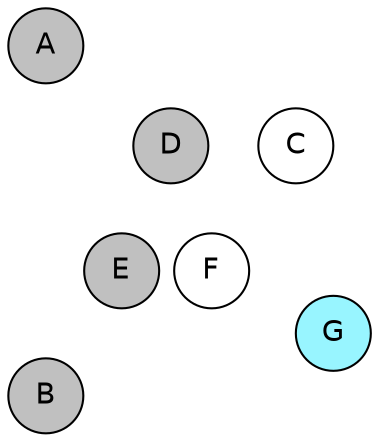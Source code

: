 
graph {

layout = circo;
mindist = .1

node [shape = circle, fontname = Helvetica, margin = 0, style = filled]
edge [style=invis]

subgraph 1 {
	E -- F -- F# -- G -- G# -- A -- A# -- B -- C -- C# -- D -- D# -- E
}

C [fillcolor = white];
C# [fillcolor = white];
D [fillcolor = gray];
D# [fillcolor = gray];
E [fillcolor = gray];
F [fillcolor = white];
F# [fillcolor = white];
G [fillcolor = cadetblue1];
G# [fillcolor = gray];
A [fillcolor = gray];
A# [fillcolor = white];
B [fillcolor = gray];
}

